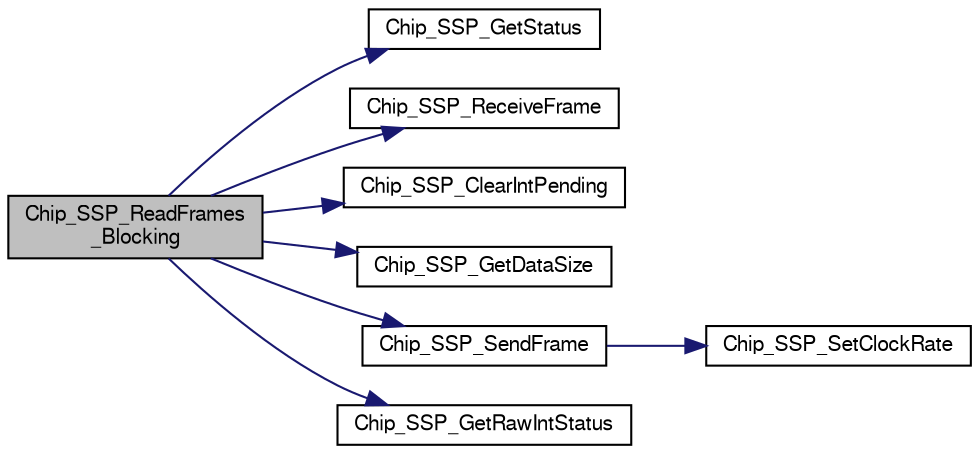 digraph "Chip_SSP_ReadFrames_Blocking"
{
  edge [fontname="FreeSans",fontsize="10",labelfontname="FreeSans",labelfontsize="10"];
  node [fontname="FreeSans",fontsize="10",shape=record];
  rankdir="LR";
  Node1 [label="Chip_SSP_ReadFrames\l_Blocking",height=0.2,width=0.4,color="black", fillcolor="grey75", style="filled", fontcolor="black"];
  Node1 -> Node2 [color="midnightblue",fontsize="10",style="solid"];
  Node2 [label="Chip_SSP_GetStatus",height=0.2,width=0.4,color="black", fillcolor="white", style="filled",URL="$group__SSP__17XX__40XX.html#ga82dd278bcdbd80eaacc43abc211a970f",tooltip="Get the current status of SSP controller. "];
  Node1 -> Node3 [color="midnightblue",fontsize="10",style="solid"];
  Node3 [label="Chip_SSP_ReceiveFrame",height=0.2,width=0.4,color="black", fillcolor="white", style="filled",URL="$group__SSP__17XX__40XX.html#ga7da053acf90aff24ca59bdf673207aac",tooltip="Get received SSP data. "];
  Node1 -> Node4 [color="midnightblue",fontsize="10",style="solid"];
  Node4 [label="Chip_SSP_ClearIntPending",height=0.2,width=0.4,color="black", fillcolor="white", style="filled",URL="$group__SSP__17XX__40XX.html#ga5fe8047a36b3055251cff755d339ca4a",tooltip="Clear the corresponding interrupt condition(s) in the SSP controller. "];
  Node1 -> Node5 [color="midnightblue",fontsize="10",style="solid"];
  Node5 [label="Chip_SSP_GetDataSize",height=0.2,width=0.4,color="black", fillcolor="white", style="filled",URL="$group__SSP__17XX__40XX.html#ga421d39f6094d0f335e5acbc3dd5f0b09",tooltip="Get the number of bits transferred in each frame. "];
  Node1 -> Node6 [color="midnightblue",fontsize="10",style="solid"];
  Node6 [label="Chip_SSP_SendFrame",height=0.2,width=0.4,color="black", fillcolor="white", style="filled",URL="$group__SSP__17XX__40XX.html#gab01849b80cad7f46924a04346560006c",tooltip="Send SSP 16-bit data. "];
  Node6 -> Node7 [color="midnightblue",fontsize="10",style="solid"];
  Node7 [label="Chip_SSP_SetClockRate",height=0.2,width=0.4,color="black", fillcolor="white", style="filled",URL="$group__SSP__17XX__40XX.html#ga49832a18e0618a82afd66caa6f868445",tooltip="Set up output clocks per bit for SSP bus. "];
  Node1 -> Node8 [color="midnightblue",fontsize="10",style="solid"];
  Node8 [label="Chip_SSP_GetRawIntStatus",height=0.2,width=0.4,color="black", fillcolor="white", style="filled",URL="$group__SSP__17XX__40XX.html#ga0cc48f6c5bea491f2965b5b6fd0dcf69",tooltip="Get the raw interrupt status. "];
}

